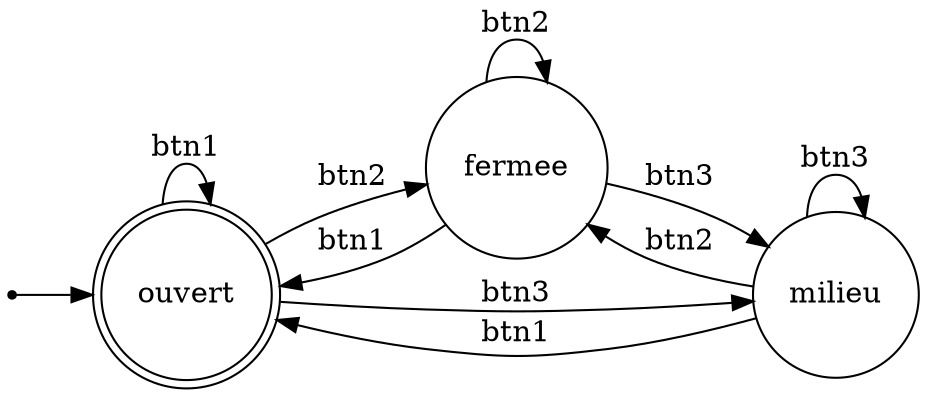 digraph automate{
rankdir=LR;
size="8,5"
node [shape = doublecircle];ouvert;
node [shape = point ]; qi
node [shape = circle];
qi -> ouvert;
node [shape = circle];fermee;
node [shape = circle];milieu;
ouvert -> ouvert [ label = "btn1"];
ouvert -> fermee [ label = "btn2"];
ouvert -> milieu [ label = "btn3"];
fermee -> ouvert [ label = "btn1"];
fermee -> fermee [ label = "btn2"];
fermee -> milieu [ label = "btn3"];
milieu -> ouvert [ label = "btn1"];
milieu -> fermee [ label = "btn2"];
milieu -> milieu [ label = "btn3"];
}